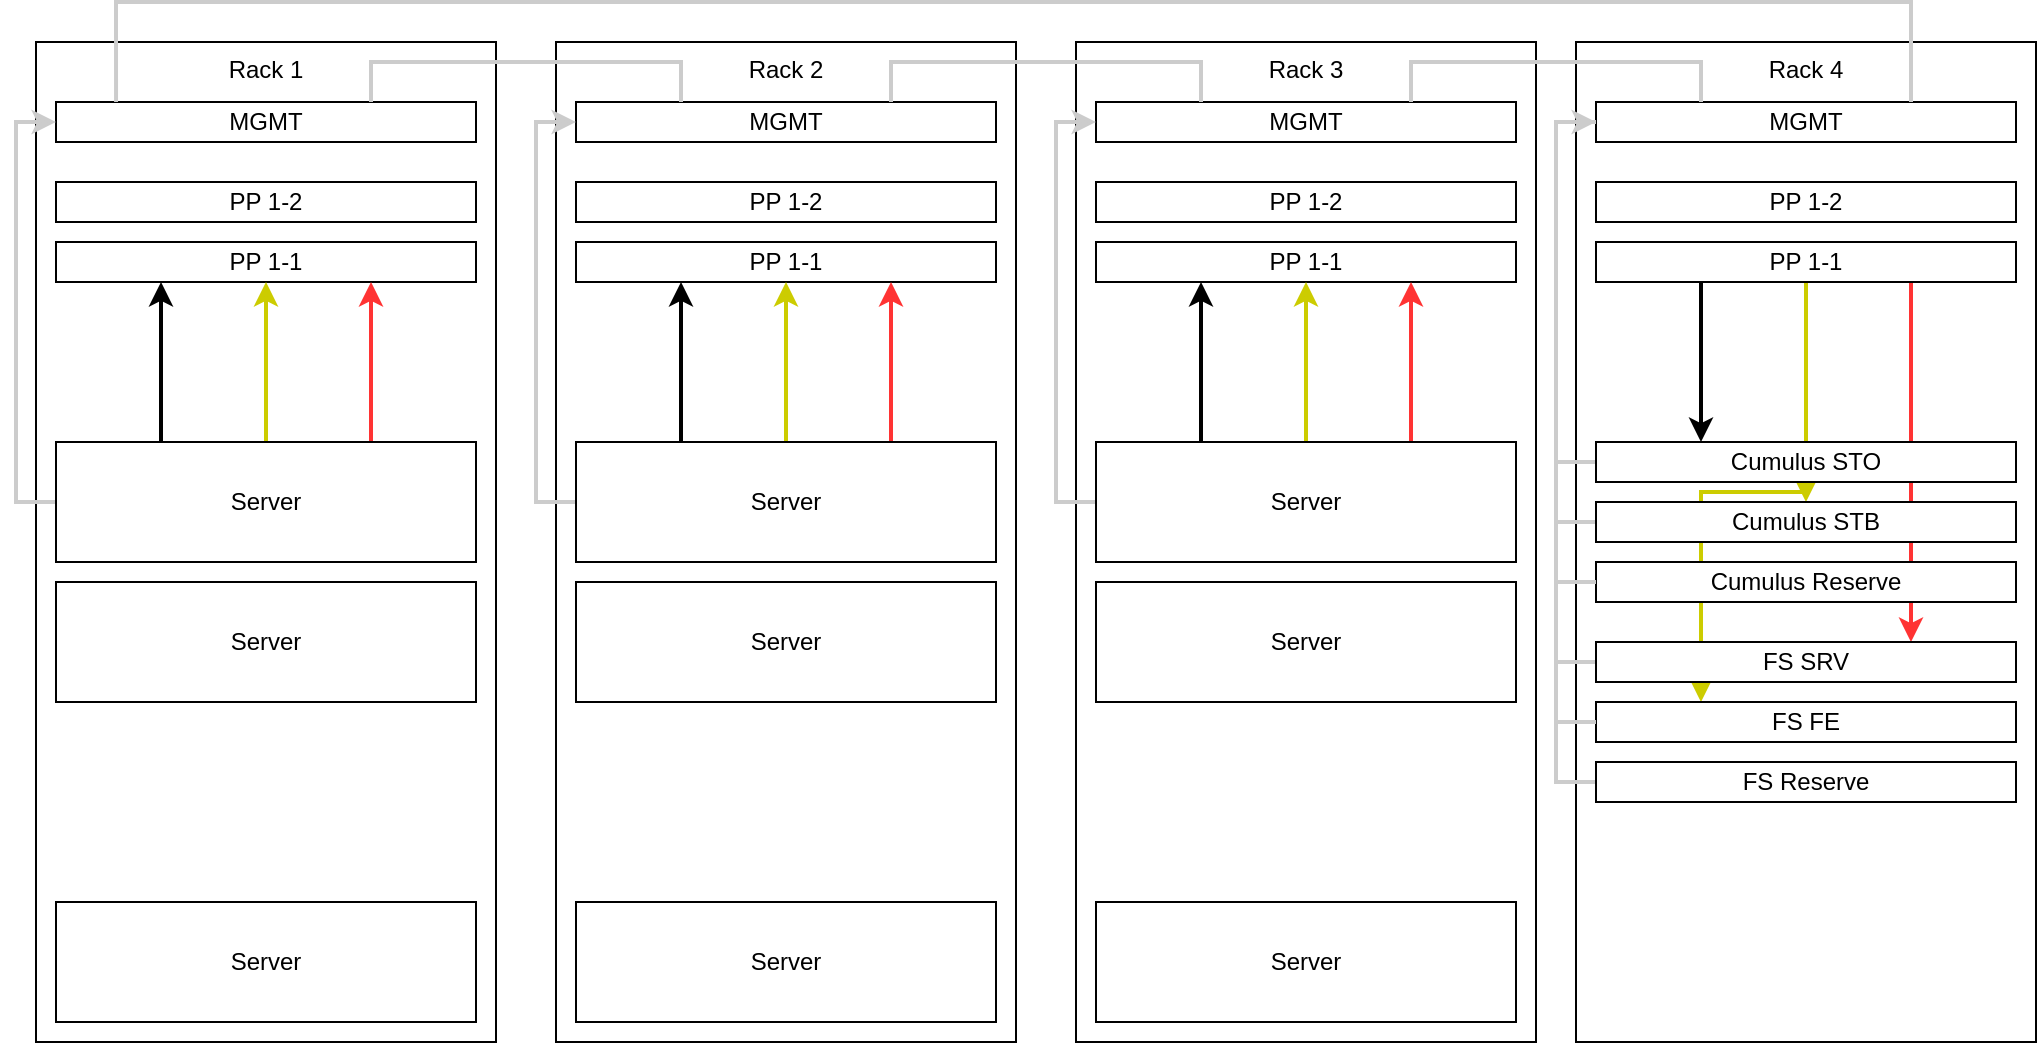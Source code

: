 <mxfile version="13.0.1" type="github">
  <diagram id="Y6lSinv7L4pgqS5vqZRM" name="Page-1">
    <mxGraphModel dx="1225" dy="756" grid="1" gridSize="10" guides="1" tooltips="1" connect="1" arrows="1" fold="1" page="1" pageScale="1" pageWidth="850" pageHeight="1100" math="0" shadow="0">
      <root>
        <mxCell id="0" />
        <mxCell id="1" parent="0" />
        <mxCell id="ZG17BAWp0sAqj_uzSBZP-15" value="" style="group" vertex="1" connectable="0" parent="1">
          <mxGeometry x="30" y="130" width="230" height="500" as="geometry" />
        </mxCell>
        <mxCell id="ZG17BAWp0sAqj_uzSBZP-5" value="Rack 1" style="rounded=0;whiteSpace=wrap;html=1;verticalAlign=top;" vertex="1" parent="ZG17BAWp0sAqj_uzSBZP-15">
          <mxGeometry width="230" height="500" as="geometry" />
        </mxCell>
        <mxCell id="ZG17BAWp0sAqj_uzSBZP-1" value="PP 1-1" style="rounded=0;whiteSpace=wrap;html=1;" vertex="1" parent="ZG17BAWp0sAqj_uzSBZP-15">
          <mxGeometry x="10" y="100" width="210" height="20" as="geometry" />
        </mxCell>
        <mxCell id="ZG17BAWp0sAqj_uzSBZP-2" value="PP 1-2" style="rounded=0;whiteSpace=wrap;html=1;" vertex="1" parent="ZG17BAWp0sAqj_uzSBZP-15">
          <mxGeometry x="10" y="70" width="210" height="20" as="geometry" />
        </mxCell>
        <mxCell id="ZG17BAWp0sAqj_uzSBZP-6" value="MGMT" style="rounded=0;whiteSpace=wrap;html=1;" vertex="1" parent="ZG17BAWp0sAqj_uzSBZP-15">
          <mxGeometry x="10" y="30" width="210" height="20" as="geometry" />
        </mxCell>
        <mxCell id="ZG17BAWp0sAqj_uzSBZP-11" style="edgeStyle=orthogonalEdgeStyle;rounded=0;orthogonalLoop=1;jettySize=auto;html=1;exitX=0;exitY=0.5;exitDx=0;exitDy=0;entryX=0;entryY=0.5;entryDx=0;entryDy=0;strokeColor=#CCCCCC;strokeWidth=2;" edge="1" parent="ZG17BAWp0sAqj_uzSBZP-15" source="ZG17BAWp0sAqj_uzSBZP-8" target="ZG17BAWp0sAqj_uzSBZP-6">
          <mxGeometry relative="1" as="geometry" />
        </mxCell>
        <mxCell id="ZG17BAWp0sAqj_uzSBZP-12" style="edgeStyle=orthogonalEdgeStyle;rounded=0;orthogonalLoop=1;jettySize=auto;html=1;exitX=0.25;exitY=0;exitDx=0;exitDy=0;entryX=0.25;entryY=1;entryDx=0;entryDy=0;strokeColor=#000000;strokeWidth=2;" edge="1" parent="ZG17BAWp0sAqj_uzSBZP-15" source="ZG17BAWp0sAqj_uzSBZP-8" target="ZG17BAWp0sAqj_uzSBZP-1">
          <mxGeometry relative="1" as="geometry" />
        </mxCell>
        <mxCell id="ZG17BAWp0sAqj_uzSBZP-13" style="edgeStyle=orthogonalEdgeStyle;rounded=0;orthogonalLoop=1;jettySize=auto;html=1;exitX=0.5;exitY=0;exitDx=0;exitDy=0;entryX=0.5;entryY=1;entryDx=0;entryDy=0;strokeColor=#CCCC00;strokeWidth=2;" edge="1" parent="ZG17BAWp0sAqj_uzSBZP-15" source="ZG17BAWp0sAqj_uzSBZP-8" target="ZG17BAWp0sAqj_uzSBZP-1">
          <mxGeometry relative="1" as="geometry" />
        </mxCell>
        <mxCell id="ZG17BAWp0sAqj_uzSBZP-14" style="edgeStyle=orthogonalEdgeStyle;rounded=0;orthogonalLoop=1;jettySize=auto;html=1;exitX=0.75;exitY=0;exitDx=0;exitDy=0;entryX=0.75;entryY=1;entryDx=0;entryDy=0;strokeColor=#FF3333;strokeWidth=2;" edge="1" parent="ZG17BAWp0sAqj_uzSBZP-15" source="ZG17BAWp0sAqj_uzSBZP-8" target="ZG17BAWp0sAqj_uzSBZP-1">
          <mxGeometry relative="1" as="geometry" />
        </mxCell>
        <mxCell id="ZG17BAWp0sAqj_uzSBZP-8" value="Server" style="rounded=0;whiteSpace=wrap;html=1;" vertex="1" parent="ZG17BAWp0sAqj_uzSBZP-15">
          <mxGeometry x="10" y="200" width="210" height="60" as="geometry" />
        </mxCell>
        <mxCell id="ZG17BAWp0sAqj_uzSBZP-9" value="Server" style="rounded=0;whiteSpace=wrap;html=1;" vertex="1" parent="ZG17BAWp0sAqj_uzSBZP-15">
          <mxGeometry x="10" y="270" width="210" height="60" as="geometry" />
        </mxCell>
        <mxCell id="ZG17BAWp0sAqj_uzSBZP-10" value="Server" style="rounded=0;whiteSpace=wrap;html=1;" vertex="1" parent="ZG17BAWp0sAqj_uzSBZP-15">
          <mxGeometry x="10" y="430" width="210" height="60" as="geometry" />
        </mxCell>
        <mxCell id="ZG17BAWp0sAqj_uzSBZP-16" value="" style="group" vertex="1" connectable="0" parent="1">
          <mxGeometry x="290" y="130" width="230" height="500" as="geometry" />
        </mxCell>
        <mxCell id="ZG17BAWp0sAqj_uzSBZP-17" value="Rack 2" style="rounded=0;whiteSpace=wrap;html=1;verticalAlign=top;" vertex="1" parent="ZG17BAWp0sAqj_uzSBZP-16">
          <mxGeometry width="230" height="500" as="geometry" />
        </mxCell>
        <mxCell id="ZG17BAWp0sAqj_uzSBZP-18" value="PP 1-1" style="rounded=0;whiteSpace=wrap;html=1;" vertex="1" parent="ZG17BAWp0sAqj_uzSBZP-16">
          <mxGeometry x="10" y="100" width="210" height="20" as="geometry" />
        </mxCell>
        <mxCell id="ZG17BAWp0sAqj_uzSBZP-19" value="PP 1-2" style="rounded=0;whiteSpace=wrap;html=1;" vertex="1" parent="ZG17BAWp0sAqj_uzSBZP-16">
          <mxGeometry x="10" y="70" width="210" height="20" as="geometry" />
        </mxCell>
        <mxCell id="ZG17BAWp0sAqj_uzSBZP-20" value="MGMT" style="rounded=0;whiteSpace=wrap;html=1;" vertex="1" parent="ZG17BAWp0sAqj_uzSBZP-16">
          <mxGeometry x="10" y="30" width="210" height="20" as="geometry" />
        </mxCell>
        <mxCell id="ZG17BAWp0sAqj_uzSBZP-21" style="edgeStyle=orthogonalEdgeStyle;rounded=0;orthogonalLoop=1;jettySize=auto;html=1;exitX=0;exitY=0.5;exitDx=0;exitDy=0;entryX=0;entryY=0.5;entryDx=0;entryDy=0;strokeColor=#CCCCCC;strokeWidth=2;" edge="1" parent="ZG17BAWp0sAqj_uzSBZP-16" source="ZG17BAWp0sAqj_uzSBZP-25" target="ZG17BAWp0sAqj_uzSBZP-20">
          <mxGeometry relative="1" as="geometry" />
        </mxCell>
        <mxCell id="ZG17BAWp0sAqj_uzSBZP-22" style="edgeStyle=orthogonalEdgeStyle;rounded=0;orthogonalLoop=1;jettySize=auto;html=1;exitX=0.25;exitY=0;exitDx=0;exitDy=0;entryX=0.25;entryY=1;entryDx=0;entryDy=0;strokeColor=#000000;strokeWidth=2;" edge="1" parent="ZG17BAWp0sAqj_uzSBZP-16" source="ZG17BAWp0sAqj_uzSBZP-25" target="ZG17BAWp0sAqj_uzSBZP-18">
          <mxGeometry relative="1" as="geometry" />
        </mxCell>
        <mxCell id="ZG17BAWp0sAqj_uzSBZP-23" style="edgeStyle=orthogonalEdgeStyle;rounded=0;orthogonalLoop=1;jettySize=auto;html=1;exitX=0.5;exitY=0;exitDx=0;exitDy=0;entryX=0.5;entryY=1;entryDx=0;entryDy=0;strokeColor=#CCCC00;strokeWidth=2;" edge="1" parent="ZG17BAWp0sAqj_uzSBZP-16" source="ZG17BAWp0sAqj_uzSBZP-25" target="ZG17BAWp0sAqj_uzSBZP-18">
          <mxGeometry relative="1" as="geometry" />
        </mxCell>
        <mxCell id="ZG17BAWp0sAqj_uzSBZP-24" style="edgeStyle=orthogonalEdgeStyle;rounded=0;orthogonalLoop=1;jettySize=auto;html=1;exitX=0.75;exitY=0;exitDx=0;exitDy=0;entryX=0.75;entryY=1;entryDx=0;entryDy=0;strokeColor=#FF3333;strokeWidth=2;" edge="1" parent="ZG17BAWp0sAqj_uzSBZP-16" source="ZG17BAWp0sAqj_uzSBZP-25" target="ZG17BAWp0sAqj_uzSBZP-18">
          <mxGeometry relative="1" as="geometry" />
        </mxCell>
        <mxCell id="ZG17BAWp0sAqj_uzSBZP-25" value="Server" style="rounded=0;whiteSpace=wrap;html=1;" vertex="1" parent="ZG17BAWp0sAqj_uzSBZP-16">
          <mxGeometry x="10" y="200" width="210" height="60" as="geometry" />
        </mxCell>
        <mxCell id="ZG17BAWp0sAqj_uzSBZP-26" value="Server" style="rounded=0;whiteSpace=wrap;html=1;" vertex="1" parent="ZG17BAWp0sAqj_uzSBZP-16">
          <mxGeometry x="10" y="270" width="210" height="60" as="geometry" />
        </mxCell>
        <mxCell id="ZG17BAWp0sAqj_uzSBZP-27" value="Server" style="rounded=0;whiteSpace=wrap;html=1;" vertex="1" parent="ZG17BAWp0sAqj_uzSBZP-16">
          <mxGeometry x="10" y="430" width="210" height="60" as="geometry" />
        </mxCell>
        <mxCell id="ZG17BAWp0sAqj_uzSBZP-28" value="" style="group" vertex="1" connectable="0" parent="1">
          <mxGeometry x="550" y="130" width="230" height="500" as="geometry" />
        </mxCell>
        <mxCell id="ZG17BAWp0sAqj_uzSBZP-29" value="Rack 3" style="rounded=0;whiteSpace=wrap;html=1;verticalAlign=top;" vertex="1" parent="ZG17BAWp0sAqj_uzSBZP-28">
          <mxGeometry width="230" height="500" as="geometry" />
        </mxCell>
        <mxCell id="ZG17BAWp0sAqj_uzSBZP-30" value="PP 1-1" style="rounded=0;whiteSpace=wrap;html=1;" vertex="1" parent="ZG17BAWp0sAqj_uzSBZP-28">
          <mxGeometry x="10" y="100" width="210" height="20" as="geometry" />
        </mxCell>
        <mxCell id="ZG17BAWp0sAqj_uzSBZP-31" value="PP 1-2" style="rounded=0;whiteSpace=wrap;html=1;" vertex="1" parent="ZG17BAWp0sAqj_uzSBZP-28">
          <mxGeometry x="10" y="70" width="210" height="20" as="geometry" />
        </mxCell>
        <mxCell id="ZG17BAWp0sAqj_uzSBZP-32" value="MGMT" style="rounded=0;whiteSpace=wrap;html=1;" vertex="1" parent="ZG17BAWp0sAqj_uzSBZP-28">
          <mxGeometry x="10" y="30" width="210" height="20" as="geometry" />
        </mxCell>
        <mxCell id="ZG17BAWp0sAqj_uzSBZP-33" style="edgeStyle=orthogonalEdgeStyle;rounded=0;orthogonalLoop=1;jettySize=auto;html=1;exitX=0;exitY=0.5;exitDx=0;exitDy=0;entryX=0;entryY=0.5;entryDx=0;entryDy=0;strokeColor=#CCCCCC;strokeWidth=2;" edge="1" parent="ZG17BAWp0sAqj_uzSBZP-28" source="ZG17BAWp0sAqj_uzSBZP-37" target="ZG17BAWp0sAqj_uzSBZP-32">
          <mxGeometry relative="1" as="geometry" />
        </mxCell>
        <mxCell id="ZG17BAWp0sAqj_uzSBZP-34" style="edgeStyle=orthogonalEdgeStyle;rounded=0;orthogonalLoop=1;jettySize=auto;html=1;exitX=0.25;exitY=0;exitDx=0;exitDy=0;entryX=0.25;entryY=1;entryDx=0;entryDy=0;strokeColor=#000000;strokeWidth=2;" edge="1" parent="ZG17BAWp0sAqj_uzSBZP-28" source="ZG17BAWp0sAqj_uzSBZP-37" target="ZG17BAWp0sAqj_uzSBZP-30">
          <mxGeometry relative="1" as="geometry" />
        </mxCell>
        <mxCell id="ZG17BAWp0sAqj_uzSBZP-35" style="edgeStyle=orthogonalEdgeStyle;rounded=0;orthogonalLoop=1;jettySize=auto;html=1;exitX=0.5;exitY=0;exitDx=0;exitDy=0;entryX=0.5;entryY=1;entryDx=0;entryDy=0;strokeColor=#CCCC00;strokeWidth=2;" edge="1" parent="ZG17BAWp0sAqj_uzSBZP-28" source="ZG17BAWp0sAqj_uzSBZP-37" target="ZG17BAWp0sAqj_uzSBZP-30">
          <mxGeometry relative="1" as="geometry" />
        </mxCell>
        <mxCell id="ZG17BAWp0sAqj_uzSBZP-36" style="edgeStyle=orthogonalEdgeStyle;rounded=0;orthogonalLoop=1;jettySize=auto;html=1;exitX=0.75;exitY=0;exitDx=0;exitDy=0;entryX=0.75;entryY=1;entryDx=0;entryDy=0;strokeColor=#FF3333;strokeWidth=2;" edge="1" parent="ZG17BAWp0sAqj_uzSBZP-28" source="ZG17BAWp0sAqj_uzSBZP-37" target="ZG17BAWp0sAqj_uzSBZP-30">
          <mxGeometry relative="1" as="geometry" />
        </mxCell>
        <mxCell id="ZG17BAWp0sAqj_uzSBZP-37" value="Server" style="rounded=0;whiteSpace=wrap;html=1;" vertex="1" parent="ZG17BAWp0sAqj_uzSBZP-28">
          <mxGeometry x="10" y="200" width="210" height="60" as="geometry" />
        </mxCell>
        <mxCell id="ZG17BAWp0sAqj_uzSBZP-38" value="Server" style="rounded=0;whiteSpace=wrap;html=1;" vertex="1" parent="ZG17BAWp0sAqj_uzSBZP-28">
          <mxGeometry x="10" y="270" width="210" height="60" as="geometry" />
        </mxCell>
        <mxCell id="ZG17BAWp0sAqj_uzSBZP-39" value="Server" style="rounded=0;whiteSpace=wrap;html=1;" vertex="1" parent="ZG17BAWp0sAqj_uzSBZP-28">
          <mxGeometry x="10" y="430" width="210" height="60" as="geometry" />
        </mxCell>
        <mxCell id="ZG17BAWp0sAqj_uzSBZP-40" value="" style="group" vertex="1" connectable="0" parent="1">
          <mxGeometry x="800" y="130" width="230" height="500" as="geometry" />
        </mxCell>
        <mxCell id="ZG17BAWp0sAqj_uzSBZP-41" value="Rack 4" style="rounded=0;whiteSpace=wrap;html=1;verticalAlign=top;" vertex="1" parent="ZG17BAWp0sAqj_uzSBZP-40">
          <mxGeometry width="230" height="500" as="geometry" />
        </mxCell>
        <mxCell id="ZG17BAWp0sAqj_uzSBZP-54" style="edgeStyle=orthogonalEdgeStyle;rounded=0;orthogonalLoop=1;jettySize=auto;html=1;exitX=0.25;exitY=1;exitDx=0;exitDy=0;entryX=0.25;entryY=0;entryDx=0;entryDy=0;strokeColor=#000000;strokeWidth=2;" edge="1" parent="ZG17BAWp0sAqj_uzSBZP-40" source="ZG17BAWp0sAqj_uzSBZP-42" target="ZG17BAWp0sAqj_uzSBZP-49">
          <mxGeometry relative="1" as="geometry" />
        </mxCell>
        <mxCell id="ZG17BAWp0sAqj_uzSBZP-59" style="edgeStyle=orthogonalEdgeStyle;rounded=0;orthogonalLoop=1;jettySize=auto;html=1;exitX=0.5;exitY=1;exitDx=0;exitDy=0;entryX=0.5;entryY=0;entryDx=0;entryDy=0;endArrow=classic;endFill=1;strokeColor=#CCCC00;strokeWidth=2;" edge="1" parent="ZG17BAWp0sAqj_uzSBZP-40" source="ZG17BAWp0sAqj_uzSBZP-42" target="ZG17BAWp0sAqj_uzSBZP-50">
          <mxGeometry relative="1" as="geometry" />
        </mxCell>
        <mxCell id="ZG17BAWp0sAqj_uzSBZP-73" style="edgeStyle=orthogonalEdgeStyle;rounded=0;orthogonalLoop=1;jettySize=auto;html=1;exitX=0.75;exitY=1;exitDx=0;exitDy=0;entryX=0.75;entryY=0;entryDx=0;entryDy=0;endArrow=classic;endFill=1;strokeColor=#FF3333;strokeWidth=2;" edge="1" parent="ZG17BAWp0sAqj_uzSBZP-40" source="ZG17BAWp0sAqj_uzSBZP-42" target="ZG17BAWp0sAqj_uzSBZP-52">
          <mxGeometry relative="1" as="geometry" />
        </mxCell>
        <mxCell id="ZG17BAWp0sAqj_uzSBZP-74" style="edgeStyle=orthogonalEdgeStyle;rounded=0;orthogonalLoop=1;jettySize=auto;html=1;exitX=0.5;exitY=1;exitDx=0;exitDy=0;entryX=0.25;entryY=0;entryDx=0;entryDy=0;endArrow=classic;endFill=1;strokeColor=#CCCC00;strokeWidth=2;" edge="1" parent="ZG17BAWp0sAqj_uzSBZP-40" source="ZG17BAWp0sAqj_uzSBZP-42" target="ZG17BAWp0sAqj_uzSBZP-63">
          <mxGeometry relative="1" as="geometry" />
        </mxCell>
        <mxCell id="ZG17BAWp0sAqj_uzSBZP-42" value="PP 1-1" style="rounded=0;whiteSpace=wrap;html=1;" vertex="1" parent="ZG17BAWp0sAqj_uzSBZP-40">
          <mxGeometry x="10" y="100" width="210" height="20" as="geometry" />
        </mxCell>
        <mxCell id="ZG17BAWp0sAqj_uzSBZP-43" value="PP 1-2" style="rounded=0;whiteSpace=wrap;html=1;" vertex="1" parent="ZG17BAWp0sAqj_uzSBZP-40">
          <mxGeometry x="10" y="70" width="210" height="20" as="geometry" />
        </mxCell>
        <mxCell id="ZG17BAWp0sAqj_uzSBZP-44" value="MGMT" style="rounded=0;whiteSpace=wrap;html=1;" vertex="1" parent="ZG17BAWp0sAqj_uzSBZP-40">
          <mxGeometry x="10" y="30" width="210" height="20" as="geometry" />
        </mxCell>
        <mxCell id="ZG17BAWp0sAqj_uzSBZP-45" style="edgeStyle=orthogonalEdgeStyle;rounded=0;orthogonalLoop=1;jettySize=auto;html=1;exitX=0;exitY=0.5;exitDx=0;exitDy=0;entryX=0;entryY=0.5;entryDx=0;entryDy=0;strokeColor=#CCCCCC;strokeWidth=2;" edge="1" parent="ZG17BAWp0sAqj_uzSBZP-40" source="ZG17BAWp0sAqj_uzSBZP-49" target="ZG17BAWp0sAqj_uzSBZP-44">
          <mxGeometry relative="1" as="geometry" />
        </mxCell>
        <mxCell id="ZG17BAWp0sAqj_uzSBZP-49" value="Cumulus STO" style="rounded=0;whiteSpace=wrap;html=1;" vertex="1" parent="ZG17BAWp0sAqj_uzSBZP-40">
          <mxGeometry x="10" y="200" width="210" height="20" as="geometry" />
        </mxCell>
        <mxCell id="ZG17BAWp0sAqj_uzSBZP-66" style="edgeStyle=orthogonalEdgeStyle;rounded=0;orthogonalLoop=1;jettySize=auto;html=1;exitX=0;exitY=0.5;exitDx=0;exitDy=0;entryX=0;entryY=0.5;entryDx=0;entryDy=0;endArrow=none;endFill=0;strokeColor=#CCCCCC;strokeWidth=2;" edge="1" parent="ZG17BAWp0sAqj_uzSBZP-40" source="ZG17BAWp0sAqj_uzSBZP-50" target="ZG17BAWp0sAqj_uzSBZP-44">
          <mxGeometry relative="1" as="geometry" />
        </mxCell>
        <mxCell id="ZG17BAWp0sAqj_uzSBZP-50" value="Cumulus STB" style="rounded=0;whiteSpace=wrap;html=1;" vertex="1" parent="ZG17BAWp0sAqj_uzSBZP-40">
          <mxGeometry x="10" y="230" width="210" height="20" as="geometry" />
        </mxCell>
        <mxCell id="ZG17BAWp0sAqj_uzSBZP-68" style="edgeStyle=orthogonalEdgeStyle;rounded=0;orthogonalLoop=1;jettySize=auto;html=1;exitX=0;exitY=0.5;exitDx=0;exitDy=0;entryX=0;entryY=0.5;entryDx=0;entryDy=0;endArrow=none;endFill=0;strokeColor=#CCCCCC;strokeWidth=2;" edge="1" parent="ZG17BAWp0sAqj_uzSBZP-40" source="ZG17BAWp0sAqj_uzSBZP-52" target="ZG17BAWp0sAqj_uzSBZP-44">
          <mxGeometry relative="1" as="geometry" />
        </mxCell>
        <mxCell id="ZG17BAWp0sAqj_uzSBZP-52" value="FS SRV" style="rounded=0;whiteSpace=wrap;html=1;" vertex="1" parent="ZG17BAWp0sAqj_uzSBZP-40">
          <mxGeometry x="10" y="300" width="210" height="20" as="geometry" />
        </mxCell>
        <mxCell id="ZG17BAWp0sAqj_uzSBZP-53" style="edgeStyle=orthogonalEdgeStyle;rounded=0;orthogonalLoop=1;jettySize=auto;html=1;exitX=0.5;exitY=1;exitDx=0;exitDy=0;strokeColor=#000000;strokeWidth=2;" edge="1" parent="ZG17BAWp0sAqj_uzSBZP-40" source="ZG17BAWp0sAqj_uzSBZP-49" target="ZG17BAWp0sAqj_uzSBZP-49">
          <mxGeometry relative="1" as="geometry" />
        </mxCell>
        <mxCell id="ZG17BAWp0sAqj_uzSBZP-60" value="Cumulus Reserve" style="rounded=0;whiteSpace=wrap;html=1;" vertex="1" parent="ZG17BAWp0sAqj_uzSBZP-40">
          <mxGeometry x="10" y="260" width="210" height="20" as="geometry" />
        </mxCell>
        <mxCell id="ZG17BAWp0sAqj_uzSBZP-61" style="edgeStyle=orthogonalEdgeStyle;rounded=0;orthogonalLoop=1;jettySize=auto;html=1;exitX=0.5;exitY=1;exitDx=0;exitDy=0;endArrow=none;endFill=0;strokeColor=#CCCCCC;strokeWidth=2;" edge="1" parent="ZG17BAWp0sAqj_uzSBZP-40" source="ZG17BAWp0sAqj_uzSBZP-52" target="ZG17BAWp0sAqj_uzSBZP-52">
          <mxGeometry relative="1" as="geometry" />
        </mxCell>
        <mxCell id="ZG17BAWp0sAqj_uzSBZP-62" style="edgeStyle=orthogonalEdgeStyle;rounded=0;orthogonalLoop=1;jettySize=auto;html=1;exitX=0.5;exitY=1;exitDx=0;exitDy=0;endArrow=none;endFill=0;strokeColor=#CCCCCC;strokeWidth=2;" edge="1" parent="ZG17BAWp0sAqj_uzSBZP-40" source="ZG17BAWp0sAqj_uzSBZP-52" target="ZG17BAWp0sAqj_uzSBZP-52">
          <mxGeometry relative="1" as="geometry" />
        </mxCell>
        <mxCell id="ZG17BAWp0sAqj_uzSBZP-63" value="FS FE" style="rounded=0;whiteSpace=wrap;html=1;" vertex="1" parent="ZG17BAWp0sAqj_uzSBZP-40">
          <mxGeometry x="10" y="330" width="210" height="20" as="geometry" />
        </mxCell>
        <mxCell id="ZG17BAWp0sAqj_uzSBZP-70" style="edgeStyle=orthogonalEdgeStyle;rounded=0;orthogonalLoop=1;jettySize=auto;html=1;exitX=0;exitY=0.5;exitDx=0;exitDy=0;entryX=0;entryY=0.5;entryDx=0;entryDy=0;endArrow=none;endFill=0;strokeColor=#CCCCCC;strokeWidth=2;" edge="1" parent="ZG17BAWp0sAqj_uzSBZP-40" source="ZG17BAWp0sAqj_uzSBZP-64" target="ZG17BAWp0sAqj_uzSBZP-44">
          <mxGeometry relative="1" as="geometry" />
        </mxCell>
        <mxCell id="ZG17BAWp0sAqj_uzSBZP-64" value="FS Reserve" style="rounded=0;whiteSpace=wrap;html=1;" vertex="1" parent="ZG17BAWp0sAqj_uzSBZP-40">
          <mxGeometry x="10" y="360" width="210" height="20" as="geometry" />
        </mxCell>
        <mxCell id="ZG17BAWp0sAqj_uzSBZP-55" style="edgeStyle=orthogonalEdgeStyle;rounded=0;orthogonalLoop=1;jettySize=auto;html=1;exitX=0.75;exitY=0;exitDx=0;exitDy=0;entryX=0.25;entryY=0;entryDx=0;entryDy=0;strokeColor=#CCCCCC;strokeWidth=2;endArrow=none;endFill=0;" edge="1" parent="1" source="ZG17BAWp0sAqj_uzSBZP-6" target="ZG17BAWp0sAqj_uzSBZP-20">
          <mxGeometry relative="1" as="geometry" />
        </mxCell>
        <mxCell id="ZG17BAWp0sAqj_uzSBZP-56" style="edgeStyle=orthogonalEdgeStyle;rounded=0;orthogonalLoop=1;jettySize=auto;html=1;exitX=0.75;exitY=0;exitDx=0;exitDy=0;entryX=0.25;entryY=0;entryDx=0;entryDy=0;strokeColor=#CCCCCC;strokeWidth=2;endArrow=none;endFill=0;" edge="1" parent="1" source="ZG17BAWp0sAqj_uzSBZP-20" target="ZG17BAWp0sAqj_uzSBZP-32">
          <mxGeometry relative="1" as="geometry" />
        </mxCell>
        <mxCell id="ZG17BAWp0sAqj_uzSBZP-57" style="edgeStyle=orthogonalEdgeStyle;rounded=0;orthogonalLoop=1;jettySize=auto;html=1;exitX=0.75;exitY=0;exitDx=0;exitDy=0;entryX=0.25;entryY=0;entryDx=0;entryDy=0;strokeColor=#CCCCCC;strokeWidth=2;endArrow=none;endFill=0;" edge="1" parent="1" source="ZG17BAWp0sAqj_uzSBZP-32" target="ZG17BAWp0sAqj_uzSBZP-44">
          <mxGeometry relative="1" as="geometry" />
        </mxCell>
        <mxCell id="ZG17BAWp0sAqj_uzSBZP-58" style="edgeStyle=orthogonalEdgeStyle;rounded=0;orthogonalLoop=1;jettySize=auto;html=1;exitX=0.75;exitY=0;exitDx=0;exitDy=0;entryX=0.143;entryY=0;entryDx=0;entryDy=0;entryPerimeter=0;strokeColor=#CCCCCC;strokeWidth=2;endArrow=none;endFill=0;" edge="1" parent="1" source="ZG17BAWp0sAqj_uzSBZP-44" target="ZG17BAWp0sAqj_uzSBZP-6">
          <mxGeometry relative="1" as="geometry">
            <Array as="points">
              <mxPoint x="968" y="110" />
              <mxPoint x="70" y="110" />
            </Array>
          </mxGeometry>
        </mxCell>
        <mxCell id="ZG17BAWp0sAqj_uzSBZP-67" style="edgeStyle=orthogonalEdgeStyle;rounded=0;orthogonalLoop=1;jettySize=auto;html=1;exitX=0;exitY=0.5;exitDx=0;exitDy=0;endArrow=none;endFill=0;strokeColor=#CCCCCC;strokeWidth=2;" edge="1" parent="1" source="ZG17BAWp0sAqj_uzSBZP-60">
          <mxGeometry relative="1" as="geometry">
            <mxPoint x="810" y="170" as="targetPoint" />
            <Array as="points">
              <mxPoint x="790" y="400" />
              <mxPoint x="790" y="170" />
            </Array>
          </mxGeometry>
        </mxCell>
        <mxCell id="ZG17BAWp0sAqj_uzSBZP-69" style="edgeStyle=orthogonalEdgeStyle;rounded=0;orthogonalLoop=1;jettySize=auto;html=1;exitX=0;exitY=0.5;exitDx=0;exitDy=0;endArrow=none;endFill=0;strokeColor=#CCCCCC;strokeWidth=2;" edge="1" parent="1" source="ZG17BAWp0sAqj_uzSBZP-63">
          <mxGeometry relative="1" as="geometry">
            <mxPoint x="790" y="280" as="targetPoint" />
          </mxGeometry>
        </mxCell>
      </root>
    </mxGraphModel>
  </diagram>
</mxfile>
